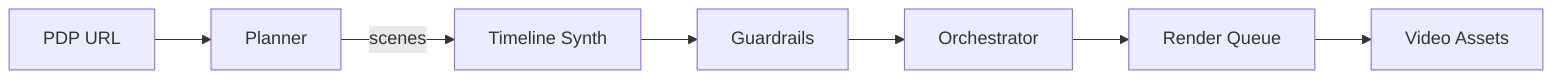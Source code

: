 flowchart LR
A[PDP URL] --> P[Planner]
P -->|scenes| T[Timeline Synth]
T --> G[Guardrails]
G --> O[Orchestrator]
O --> R[Render Queue]
R --> V[Video Assets]